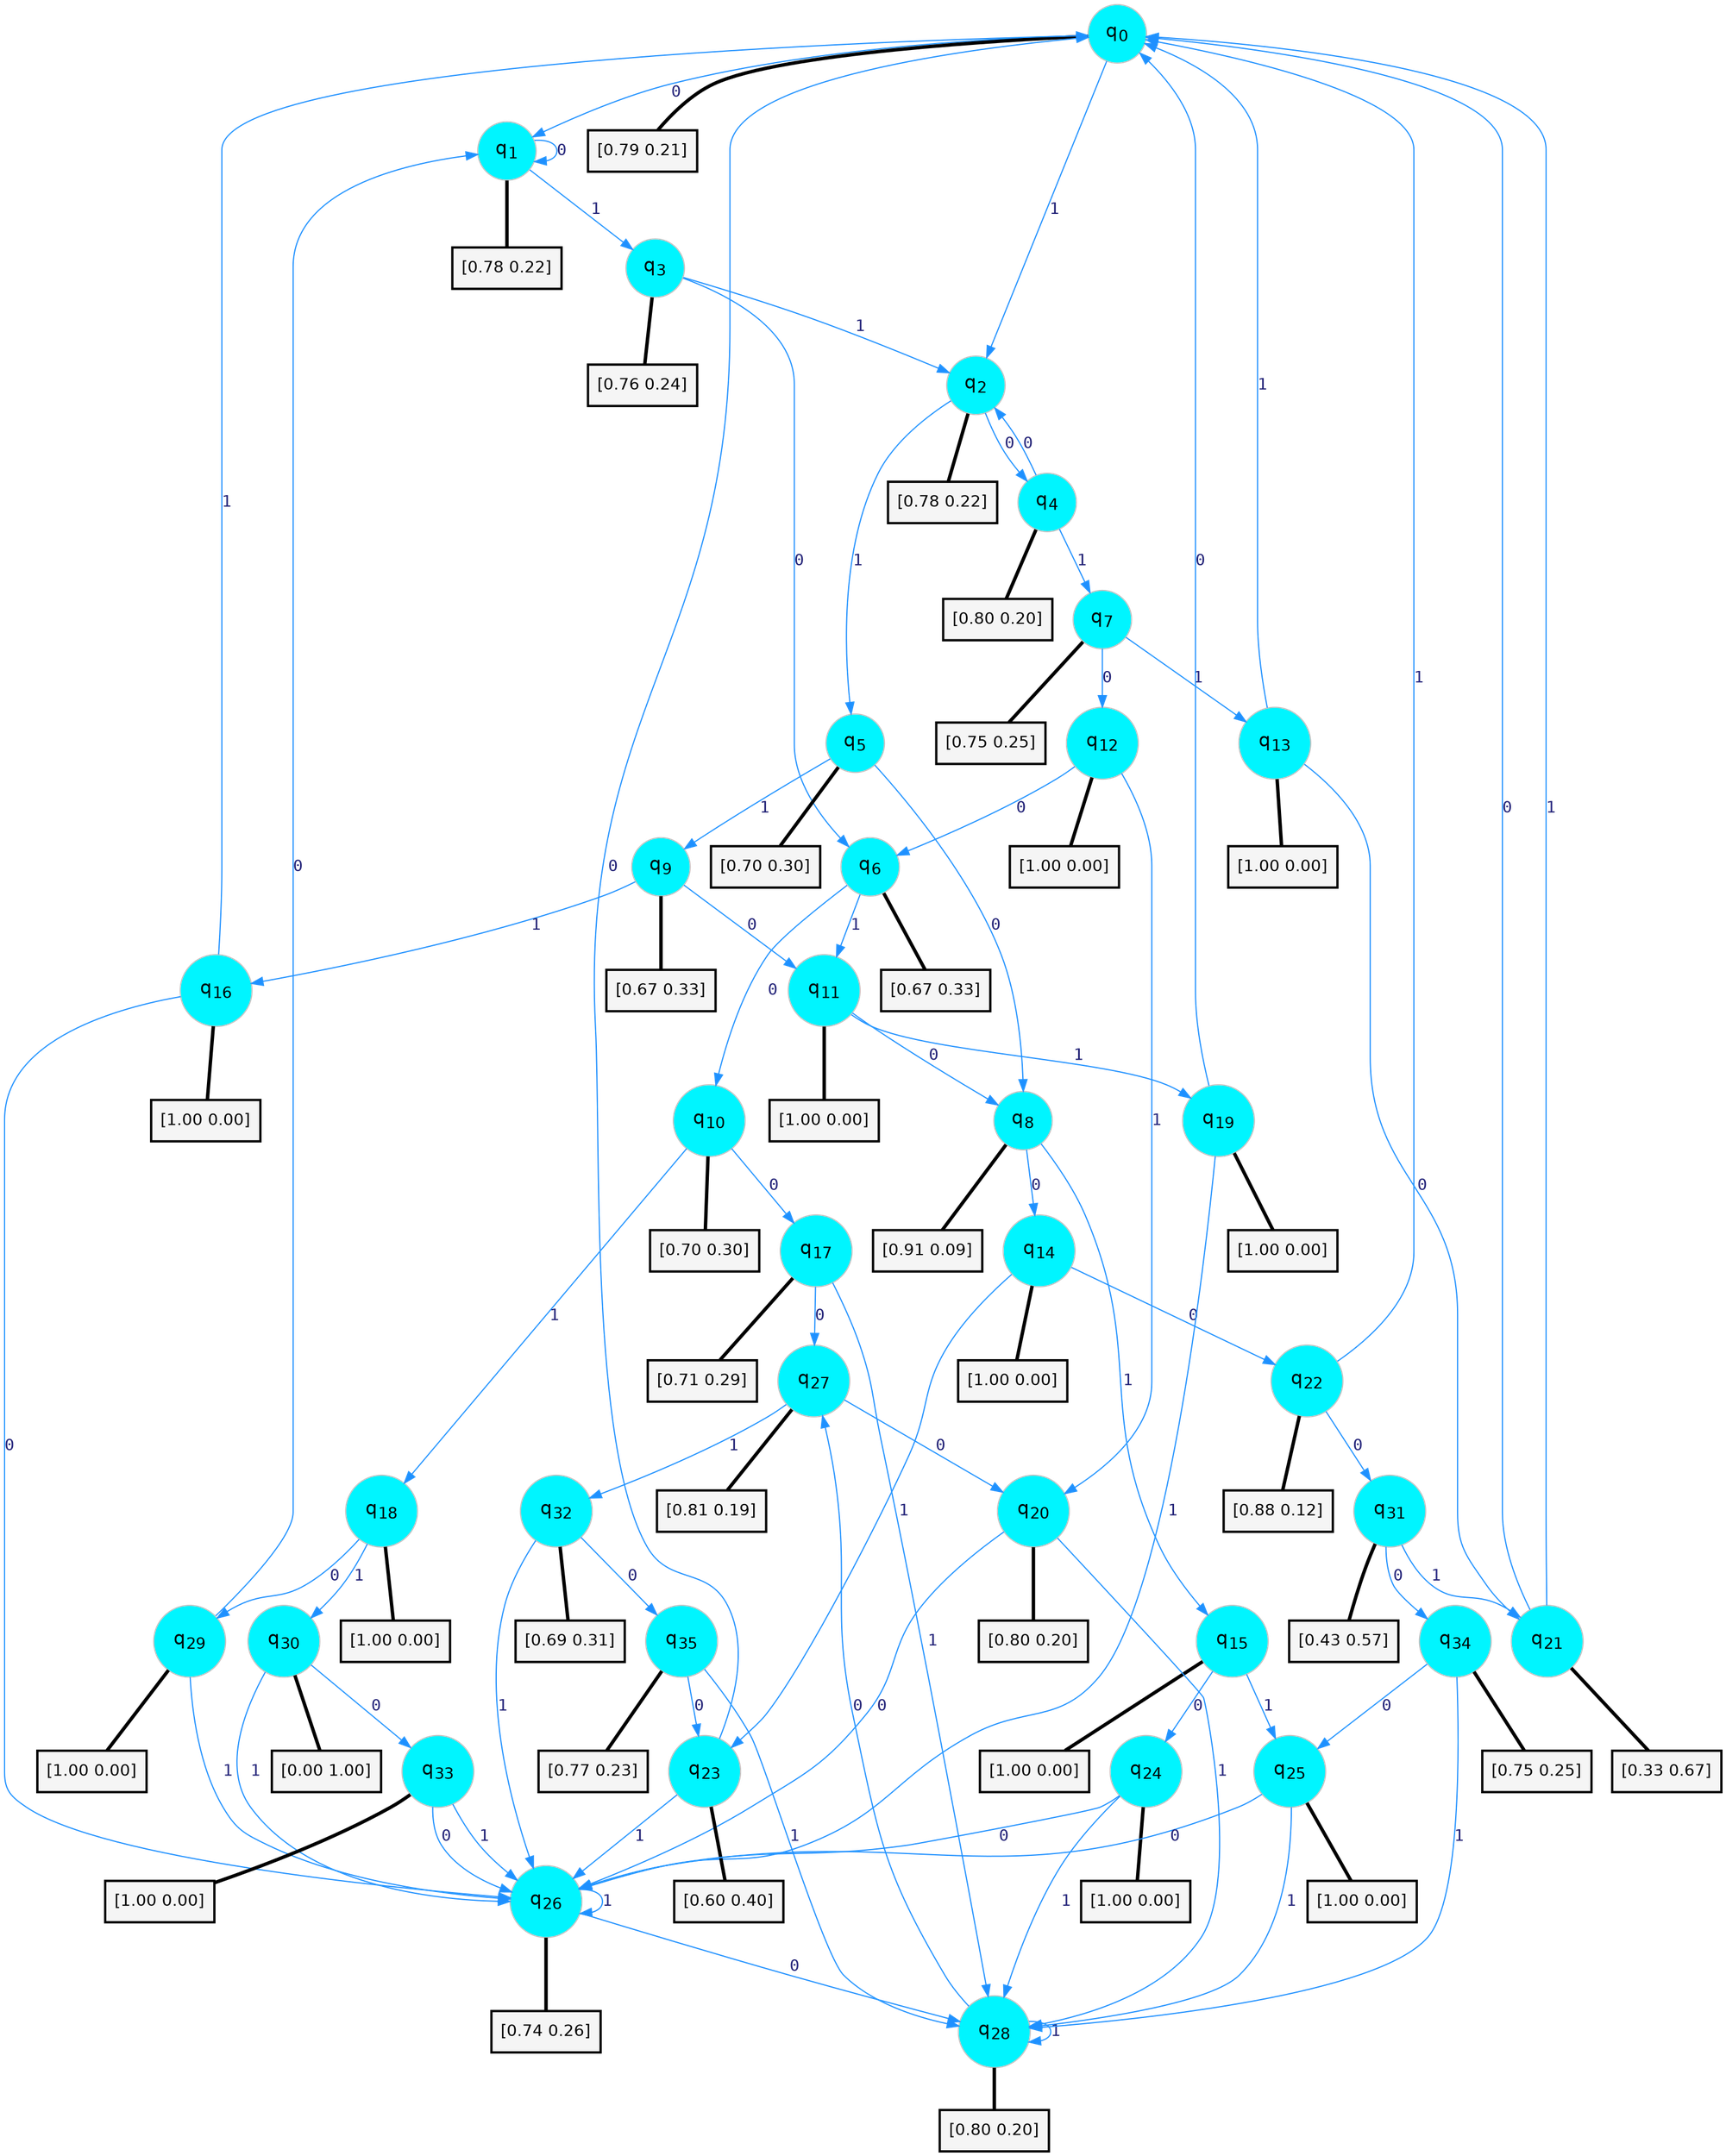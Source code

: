 digraph G {
graph [
bgcolor=transparent, dpi=300, rankdir=TD, size="40,25"];
node [
color=gray, fillcolor=turquoise1, fontcolor=black, fontname=Helvetica, fontsize=16, fontweight=bold, shape=circle, style=filled];
edge [
arrowsize=1, color=dodgerblue1, fontcolor=midnightblue, fontname=courier, fontweight=bold, penwidth=1, style=solid, weight=20];
0[label=<q<SUB>0</SUB>>];
1[label=<q<SUB>1</SUB>>];
2[label=<q<SUB>2</SUB>>];
3[label=<q<SUB>3</SUB>>];
4[label=<q<SUB>4</SUB>>];
5[label=<q<SUB>5</SUB>>];
6[label=<q<SUB>6</SUB>>];
7[label=<q<SUB>7</SUB>>];
8[label=<q<SUB>8</SUB>>];
9[label=<q<SUB>9</SUB>>];
10[label=<q<SUB>10</SUB>>];
11[label=<q<SUB>11</SUB>>];
12[label=<q<SUB>12</SUB>>];
13[label=<q<SUB>13</SUB>>];
14[label=<q<SUB>14</SUB>>];
15[label=<q<SUB>15</SUB>>];
16[label=<q<SUB>16</SUB>>];
17[label=<q<SUB>17</SUB>>];
18[label=<q<SUB>18</SUB>>];
19[label=<q<SUB>19</SUB>>];
20[label=<q<SUB>20</SUB>>];
21[label=<q<SUB>21</SUB>>];
22[label=<q<SUB>22</SUB>>];
23[label=<q<SUB>23</SUB>>];
24[label=<q<SUB>24</SUB>>];
25[label=<q<SUB>25</SUB>>];
26[label=<q<SUB>26</SUB>>];
27[label=<q<SUB>27</SUB>>];
28[label=<q<SUB>28</SUB>>];
29[label=<q<SUB>29</SUB>>];
30[label=<q<SUB>30</SUB>>];
31[label=<q<SUB>31</SUB>>];
32[label=<q<SUB>32</SUB>>];
33[label=<q<SUB>33</SUB>>];
34[label=<q<SUB>34</SUB>>];
35[label=<q<SUB>35</SUB>>];
36[label="[0.79 0.21]", shape=box,fontcolor=black, fontname=Helvetica, fontsize=14, penwidth=2, fillcolor=whitesmoke,color=black];
37[label="[0.78 0.22]", shape=box,fontcolor=black, fontname=Helvetica, fontsize=14, penwidth=2, fillcolor=whitesmoke,color=black];
38[label="[0.78 0.22]", shape=box,fontcolor=black, fontname=Helvetica, fontsize=14, penwidth=2, fillcolor=whitesmoke,color=black];
39[label="[0.76 0.24]", shape=box,fontcolor=black, fontname=Helvetica, fontsize=14, penwidth=2, fillcolor=whitesmoke,color=black];
40[label="[0.80 0.20]", shape=box,fontcolor=black, fontname=Helvetica, fontsize=14, penwidth=2, fillcolor=whitesmoke,color=black];
41[label="[0.70 0.30]", shape=box,fontcolor=black, fontname=Helvetica, fontsize=14, penwidth=2, fillcolor=whitesmoke,color=black];
42[label="[0.67 0.33]", shape=box,fontcolor=black, fontname=Helvetica, fontsize=14, penwidth=2, fillcolor=whitesmoke,color=black];
43[label="[0.75 0.25]", shape=box,fontcolor=black, fontname=Helvetica, fontsize=14, penwidth=2, fillcolor=whitesmoke,color=black];
44[label="[0.91 0.09]", shape=box,fontcolor=black, fontname=Helvetica, fontsize=14, penwidth=2, fillcolor=whitesmoke,color=black];
45[label="[0.67 0.33]", shape=box,fontcolor=black, fontname=Helvetica, fontsize=14, penwidth=2, fillcolor=whitesmoke,color=black];
46[label="[0.70 0.30]", shape=box,fontcolor=black, fontname=Helvetica, fontsize=14, penwidth=2, fillcolor=whitesmoke,color=black];
47[label="[1.00 0.00]", shape=box,fontcolor=black, fontname=Helvetica, fontsize=14, penwidth=2, fillcolor=whitesmoke,color=black];
48[label="[1.00 0.00]", shape=box,fontcolor=black, fontname=Helvetica, fontsize=14, penwidth=2, fillcolor=whitesmoke,color=black];
49[label="[1.00 0.00]", shape=box,fontcolor=black, fontname=Helvetica, fontsize=14, penwidth=2, fillcolor=whitesmoke,color=black];
50[label="[1.00 0.00]", shape=box,fontcolor=black, fontname=Helvetica, fontsize=14, penwidth=2, fillcolor=whitesmoke,color=black];
51[label="[1.00 0.00]", shape=box,fontcolor=black, fontname=Helvetica, fontsize=14, penwidth=2, fillcolor=whitesmoke,color=black];
52[label="[1.00 0.00]", shape=box,fontcolor=black, fontname=Helvetica, fontsize=14, penwidth=2, fillcolor=whitesmoke,color=black];
53[label="[0.71 0.29]", shape=box,fontcolor=black, fontname=Helvetica, fontsize=14, penwidth=2, fillcolor=whitesmoke,color=black];
54[label="[1.00 0.00]", shape=box,fontcolor=black, fontname=Helvetica, fontsize=14, penwidth=2, fillcolor=whitesmoke,color=black];
55[label="[1.00 0.00]", shape=box,fontcolor=black, fontname=Helvetica, fontsize=14, penwidth=2, fillcolor=whitesmoke,color=black];
56[label="[0.80 0.20]", shape=box,fontcolor=black, fontname=Helvetica, fontsize=14, penwidth=2, fillcolor=whitesmoke,color=black];
57[label="[0.33 0.67]", shape=box,fontcolor=black, fontname=Helvetica, fontsize=14, penwidth=2, fillcolor=whitesmoke,color=black];
58[label="[0.88 0.12]", shape=box,fontcolor=black, fontname=Helvetica, fontsize=14, penwidth=2, fillcolor=whitesmoke,color=black];
59[label="[0.60 0.40]", shape=box,fontcolor=black, fontname=Helvetica, fontsize=14, penwidth=2, fillcolor=whitesmoke,color=black];
60[label="[1.00 0.00]", shape=box,fontcolor=black, fontname=Helvetica, fontsize=14, penwidth=2, fillcolor=whitesmoke,color=black];
61[label="[1.00 0.00]", shape=box,fontcolor=black, fontname=Helvetica, fontsize=14, penwidth=2, fillcolor=whitesmoke,color=black];
62[label="[0.74 0.26]", shape=box,fontcolor=black, fontname=Helvetica, fontsize=14, penwidth=2, fillcolor=whitesmoke,color=black];
63[label="[0.81 0.19]", shape=box,fontcolor=black, fontname=Helvetica, fontsize=14, penwidth=2, fillcolor=whitesmoke,color=black];
64[label="[0.80 0.20]", shape=box,fontcolor=black, fontname=Helvetica, fontsize=14, penwidth=2, fillcolor=whitesmoke,color=black];
65[label="[1.00 0.00]", shape=box,fontcolor=black, fontname=Helvetica, fontsize=14, penwidth=2, fillcolor=whitesmoke,color=black];
66[label="[0.00 1.00]", shape=box,fontcolor=black, fontname=Helvetica, fontsize=14, penwidth=2, fillcolor=whitesmoke,color=black];
67[label="[0.43 0.57]", shape=box,fontcolor=black, fontname=Helvetica, fontsize=14, penwidth=2, fillcolor=whitesmoke,color=black];
68[label="[0.69 0.31]", shape=box,fontcolor=black, fontname=Helvetica, fontsize=14, penwidth=2, fillcolor=whitesmoke,color=black];
69[label="[1.00 0.00]", shape=box,fontcolor=black, fontname=Helvetica, fontsize=14, penwidth=2, fillcolor=whitesmoke,color=black];
70[label="[0.75 0.25]", shape=box,fontcolor=black, fontname=Helvetica, fontsize=14, penwidth=2, fillcolor=whitesmoke,color=black];
71[label="[0.77 0.23]", shape=box,fontcolor=black, fontname=Helvetica, fontsize=14, penwidth=2, fillcolor=whitesmoke,color=black];
0->1 [label=0];
0->2 [label=1];
0->36 [arrowhead=none, penwidth=3,color=black];
1->1 [label=0];
1->3 [label=1];
1->37 [arrowhead=none, penwidth=3,color=black];
2->4 [label=0];
2->5 [label=1];
2->38 [arrowhead=none, penwidth=3,color=black];
3->6 [label=0];
3->2 [label=1];
3->39 [arrowhead=none, penwidth=3,color=black];
4->2 [label=0];
4->7 [label=1];
4->40 [arrowhead=none, penwidth=3,color=black];
5->8 [label=0];
5->9 [label=1];
5->41 [arrowhead=none, penwidth=3,color=black];
6->10 [label=0];
6->11 [label=1];
6->42 [arrowhead=none, penwidth=3,color=black];
7->12 [label=0];
7->13 [label=1];
7->43 [arrowhead=none, penwidth=3,color=black];
8->14 [label=0];
8->15 [label=1];
8->44 [arrowhead=none, penwidth=3,color=black];
9->11 [label=0];
9->16 [label=1];
9->45 [arrowhead=none, penwidth=3,color=black];
10->17 [label=0];
10->18 [label=1];
10->46 [arrowhead=none, penwidth=3,color=black];
11->8 [label=0];
11->19 [label=1];
11->47 [arrowhead=none, penwidth=3,color=black];
12->6 [label=0];
12->20 [label=1];
12->48 [arrowhead=none, penwidth=3,color=black];
13->21 [label=0];
13->0 [label=1];
13->49 [arrowhead=none, penwidth=3,color=black];
14->22 [label=0];
14->23 [label=1];
14->50 [arrowhead=none, penwidth=3,color=black];
15->24 [label=0];
15->25 [label=1];
15->51 [arrowhead=none, penwidth=3,color=black];
16->26 [label=0];
16->0 [label=1];
16->52 [arrowhead=none, penwidth=3,color=black];
17->27 [label=0];
17->28 [label=1];
17->53 [arrowhead=none, penwidth=3,color=black];
18->29 [label=0];
18->30 [label=1];
18->54 [arrowhead=none, penwidth=3,color=black];
19->0 [label=0];
19->26 [label=1];
19->55 [arrowhead=none, penwidth=3,color=black];
20->26 [label=0];
20->28 [label=1];
20->56 [arrowhead=none, penwidth=3,color=black];
21->0 [label=0];
21->0 [label=1];
21->57 [arrowhead=none, penwidth=3,color=black];
22->31 [label=0];
22->0 [label=1];
22->58 [arrowhead=none, penwidth=3,color=black];
23->0 [label=0];
23->26 [label=1];
23->59 [arrowhead=none, penwidth=3,color=black];
24->26 [label=0];
24->28 [label=1];
24->60 [arrowhead=none, penwidth=3,color=black];
25->26 [label=0];
25->28 [label=1];
25->61 [arrowhead=none, penwidth=3,color=black];
26->28 [label=0];
26->26 [label=1];
26->62 [arrowhead=none, penwidth=3,color=black];
27->20 [label=0];
27->32 [label=1];
27->63 [arrowhead=none, penwidth=3,color=black];
28->27 [label=0];
28->28 [label=1];
28->64 [arrowhead=none, penwidth=3,color=black];
29->1 [label=0];
29->26 [label=1];
29->65 [arrowhead=none, penwidth=3,color=black];
30->33 [label=0];
30->26 [label=1];
30->66 [arrowhead=none, penwidth=3,color=black];
31->34 [label=0];
31->21 [label=1];
31->67 [arrowhead=none, penwidth=3,color=black];
32->35 [label=0];
32->26 [label=1];
32->68 [arrowhead=none, penwidth=3,color=black];
33->26 [label=0];
33->26 [label=1];
33->69 [arrowhead=none, penwidth=3,color=black];
34->25 [label=0];
34->28 [label=1];
34->70 [arrowhead=none, penwidth=3,color=black];
35->23 [label=0];
35->28 [label=1];
35->71 [arrowhead=none, penwidth=3,color=black];
}
